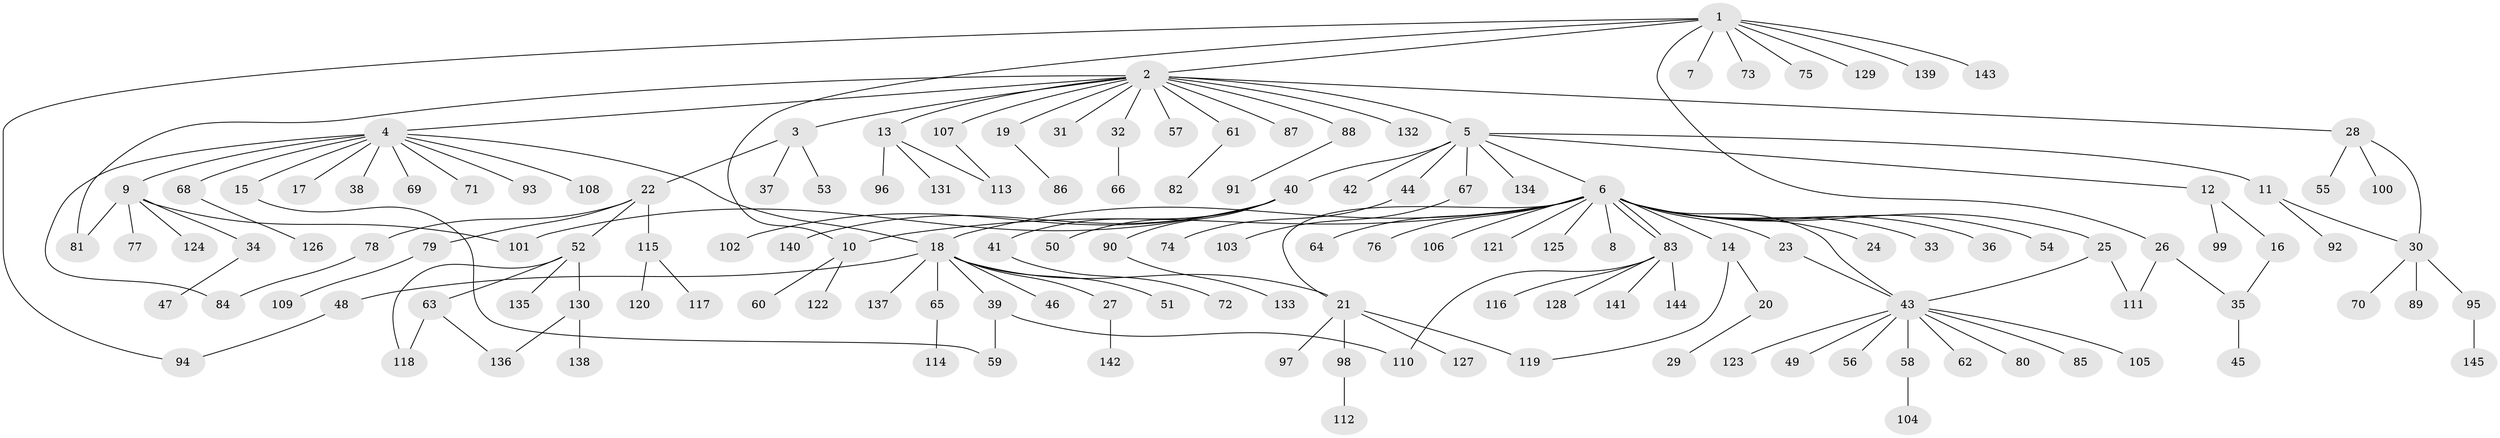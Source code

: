// coarse degree distribution, {9: 0.018018018018018018, 15: 0.009009009009009009, 3: 0.08108108108108109, 16: 0.009009009009009009, 10: 0.018018018018018018, 18: 0.009009009009009009, 1: 0.6126126126126126, 2: 0.1891891891891892, 5: 0.018018018018018018, 4: 0.018018018018018018, 6: 0.018018018018018018}
// Generated by graph-tools (version 1.1) at 2025/52/02/27/25 19:52:00]
// undirected, 145 vertices, 163 edges
graph export_dot {
graph [start="1"]
  node [color=gray90,style=filled];
  1;
  2;
  3;
  4;
  5;
  6;
  7;
  8;
  9;
  10;
  11;
  12;
  13;
  14;
  15;
  16;
  17;
  18;
  19;
  20;
  21;
  22;
  23;
  24;
  25;
  26;
  27;
  28;
  29;
  30;
  31;
  32;
  33;
  34;
  35;
  36;
  37;
  38;
  39;
  40;
  41;
  42;
  43;
  44;
  45;
  46;
  47;
  48;
  49;
  50;
  51;
  52;
  53;
  54;
  55;
  56;
  57;
  58;
  59;
  60;
  61;
  62;
  63;
  64;
  65;
  66;
  67;
  68;
  69;
  70;
  71;
  72;
  73;
  74;
  75;
  76;
  77;
  78;
  79;
  80;
  81;
  82;
  83;
  84;
  85;
  86;
  87;
  88;
  89;
  90;
  91;
  92;
  93;
  94;
  95;
  96;
  97;
  98;
  99;
  100;
  101;
  102;
  103;
  104;
  105;
  106;
  107;
  108;
  109;
  110;
  111;
  112;
  113;
  114;
  115;
  116;
  117;
  118;
  119;
  120;
  121;
  122;
  123;
  124;
  125;
  126;
  127;
  128;
  129;
  130;
  131;
  132;
  133;
  134;
  135;
  136;
  137;
  138;
  139;
  140;
  141;
  142;
  143;
  144;
  145;
  1 -- 2;
  1 -- 7;
  1 -- 10;
  1 -- 26;
  1 -- 73;
  1 -- 75;
  1 -- 94;
  1 -- 129;
  1 -- 139;
  1 -- 143;
  2 -- 3;
  2 -- 4;
  2 -- 5;
  2 -- 13;
  2 -- 19;
  2 -- 28;
  2 -- 31;
  2 -- 32;
  2 -- 57;
  2 -- 61;
  2 -- 81;
  2 -- 87;
  2 -- 88;
  2 -- 107;
  2 -- 132;
  3 -- 22;
  3 -- 37;
  3 -- 53;
  4 -- 9;
  4 -- 15;
  4 -- 17;
  4 -- 18;
  4 -- 38;
  4 -- 68;
  4 -- 69;
  4 -- 71;
  4 -- 84;
  4 -- 93;
  4 -- 108;
  5 -- 6;
  5 -- 11;
  5 -- 12;
  5 -- 40;
  5 -- 42;
  5 -- 44;
  5 -- 67;
  5 -- 134;
  6 -- 8;
  6 -- 10;
  6 -- 14;
  6 -- 18;
  6 -- 21;
  6 -- 23;
  6 -- 24;
  6 -- 25;
  6 -- 33;
  6 -- 36;
  6 -- 43;
  6 -- 54;
  6 -- 64;
  6 -- 76;
  6 -- 83;
  6 -- 83;
  6 -- 106;
  6 -- 121;
  6 -- 125;
  9 -- 34;
  9 -- 77;
  9 -- 81;
  9 -- 101;
  9 -- 124;
  10 -- 60;
  10 -- 122;
  11 -- 30;
  11 -- 92;
  12 -- 16;
  12 -- 99;
  13 -- 96;
  13 -- 113;
  13 -- 131;
  14 -- 20;
  14 -- 119;
  15 -- 59;
  16 -- 35;
  18 -- 21;
  18 -- 27;
  18 -- 39;
  18 -- 46;
  18 -- 48;
  18 -- 51;
  18 -- 65;
  18 -- 137;
  19 -- 86;
  20 -- 29;
  21 -- 97;
  21 -- 98;
  21 -- 119;
  21 -- 127;
  22 -- 52;
  22 -- 78;
  22 -- 79;
  22 -- 115;
  23 -- 43;
  25 -- 43;
  25 -- 111;
  26 -- 35;
  26 -- 111;
  27 -- 142;
  28 -- 30;
  28 -- 55;
  28 -- 100;
  30 -- 70;
  30 -- 89;
  30 -- 95;
  32 -- 66;
  34 -- 47;
  35 -- 45;
  39 -- 59;
  39 -- 110;
  40 -- 41;
  40 -- 50;
  40 -- 90;
  40 -- 101;
  40 -- 102;
  40 -- 140;
  41 -- 72;
  43 -- 49;
  43 -- 56;
  43 -- 58;
  43 -- 62;
  43 -- 80;
  43 -- 85;
  43 -- 105;
  43 -- 123;
  44 -- 74;
  48 -- 94;
  52 -- 63;
  52 -- 118;
  52 -- 130;
  52 -- 135;
  58 -- 104;
  61 -- 82;
  63 -- 118;
  63 -- 136;
  65 -- 114;
  67 -- 103;
  68 -- 126;
  78 -- 84;
  79 -- 109;
  83 -- 110;
  83 -- 116;
  83 -- 128;
  83 -- 141;
  83 -- 144;
  88 -- 91;
  90 -- 133;
  95 -- 145;
  98 -- 112;
  107 -- 113;
  115 -- 117;
  115 -- 120;
  130 -- 136;
  130 -- 138;
}
